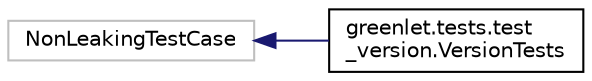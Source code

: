 digraph "Graphical Class Hierarchy"
{
 // LATEX_PDF_SIZE
  edge [fontname="Helvetica",fontsize="10",labelfontname="Helvetica",labelfontsize="10"];
  node [fontname="Helvetica",fontsize="10",shape=record];
  rankdir="LR";
  Node9813 [label="NonLeakingTestCase",height=0.2,width=0.4,color="grey75", fillcolor="white", style="filled",tooltip=" "];
  Node9813 -> Node0 [dir="back",color="midnightblue",fontsize="10",style="solid",fontname="Helvetica"];
  Node0 [label="greenlet.tests.test\l_version.VersionTests",height=0.2,width=0.4,color="black", fillcolor="white", style="filled",URL="$classgreenlet_1_1tests_1_1test__version_1_1VersionTests.html",tooltip=" "];
}

